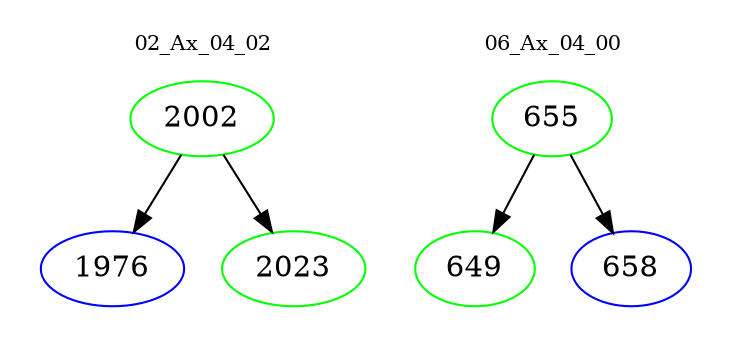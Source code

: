 digraph{
subgraph cluster_0 {
color = white
label = "02_Ax_04_02";
fontsize=10;
T0_2002 [label="2002", color="green"]
T0_2002 -> T0_1976 [color="black"]
T0_1976 [label="1976", color="blue"]
T0_2002 -> T0_2023 [color="black"]
T0_2023 [label="2023", color="green"]
}
subgraph cluster_1 {
color = white
label = "06_Ax_04_00";
fontsize=10;
T1_655 [label="655", color="green"]
T1_655 -> T1_649 [color="black"]
T1_649 [label="649", color="green"]
T1_655 -> T1_658 [color="black"]
T1_658 [label="658", color="blue"]
}
}
